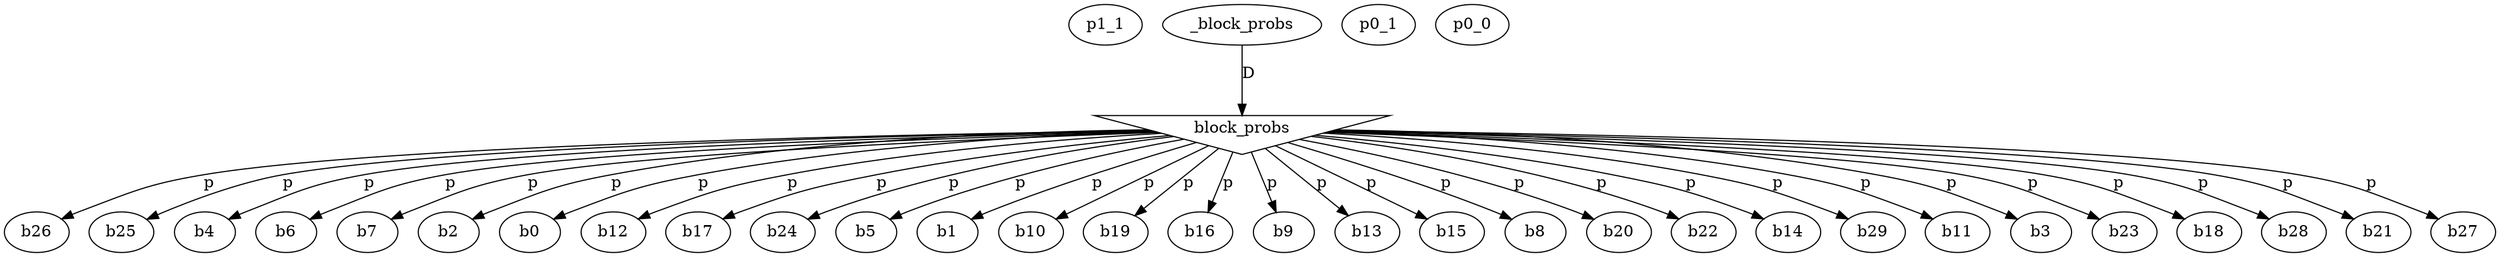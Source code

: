 digraph G {
p1_1;
block_probs [shape=invtriangle];
_block_probs;
_block_probs -> block_probs  [label=D];
b26;
block_probs -> b26  [label=p];
b25;
block_probs -> b25  [label=p];
b4;
block_probs -> b4  [label=p];
b6;
block_probs -> b6  [label=p];
b7;
block_probs -> b7  [label=p];
b2;
block_probs -> b2  [label=p];
b0;
block_probs -> b0  [label=p];
p0_1;
b12;
block_probs -> b12  [label=p];
b17;
block_probs -> b17  [label=p];
b24;
block_probs -> b24  [label=p];
b5;
block_probs -> b5  [label=p];
b1;
block_probs -> b1  [label=p];
b10;
block_probs -> b10  [label=p];
b19;
block_probs -> b19  [label=p];
p0_0;
b16;
block_probs -> b16  [label=p];
b9;
block_probs -> b9  [label=p];
b13;
block_probs -> b13  [label=p];
b15;
block_probs -> b15  [label=p];
b8;
block_probs -> b8  [label=p];
b20;
block_probs -> b20  [label=p];
b22;
block_probs -> b22  [label=p];
b14;
block_probs -> b14  [label=p];
b29;
block_probs -> b29  [label=p];
b11;
block_probs -> b11  [label=p];
b3;
block_probs -> b3  [label=p];
b23;
block_probs -> b23  [label=p];
b18;
block_probs -> b18  [label=p];
b28;
block_probs -> b28  [label=p];
b21;
block_probs -> b21  [label=p];
b27;
block_probs -> b27  [label=p];
}
